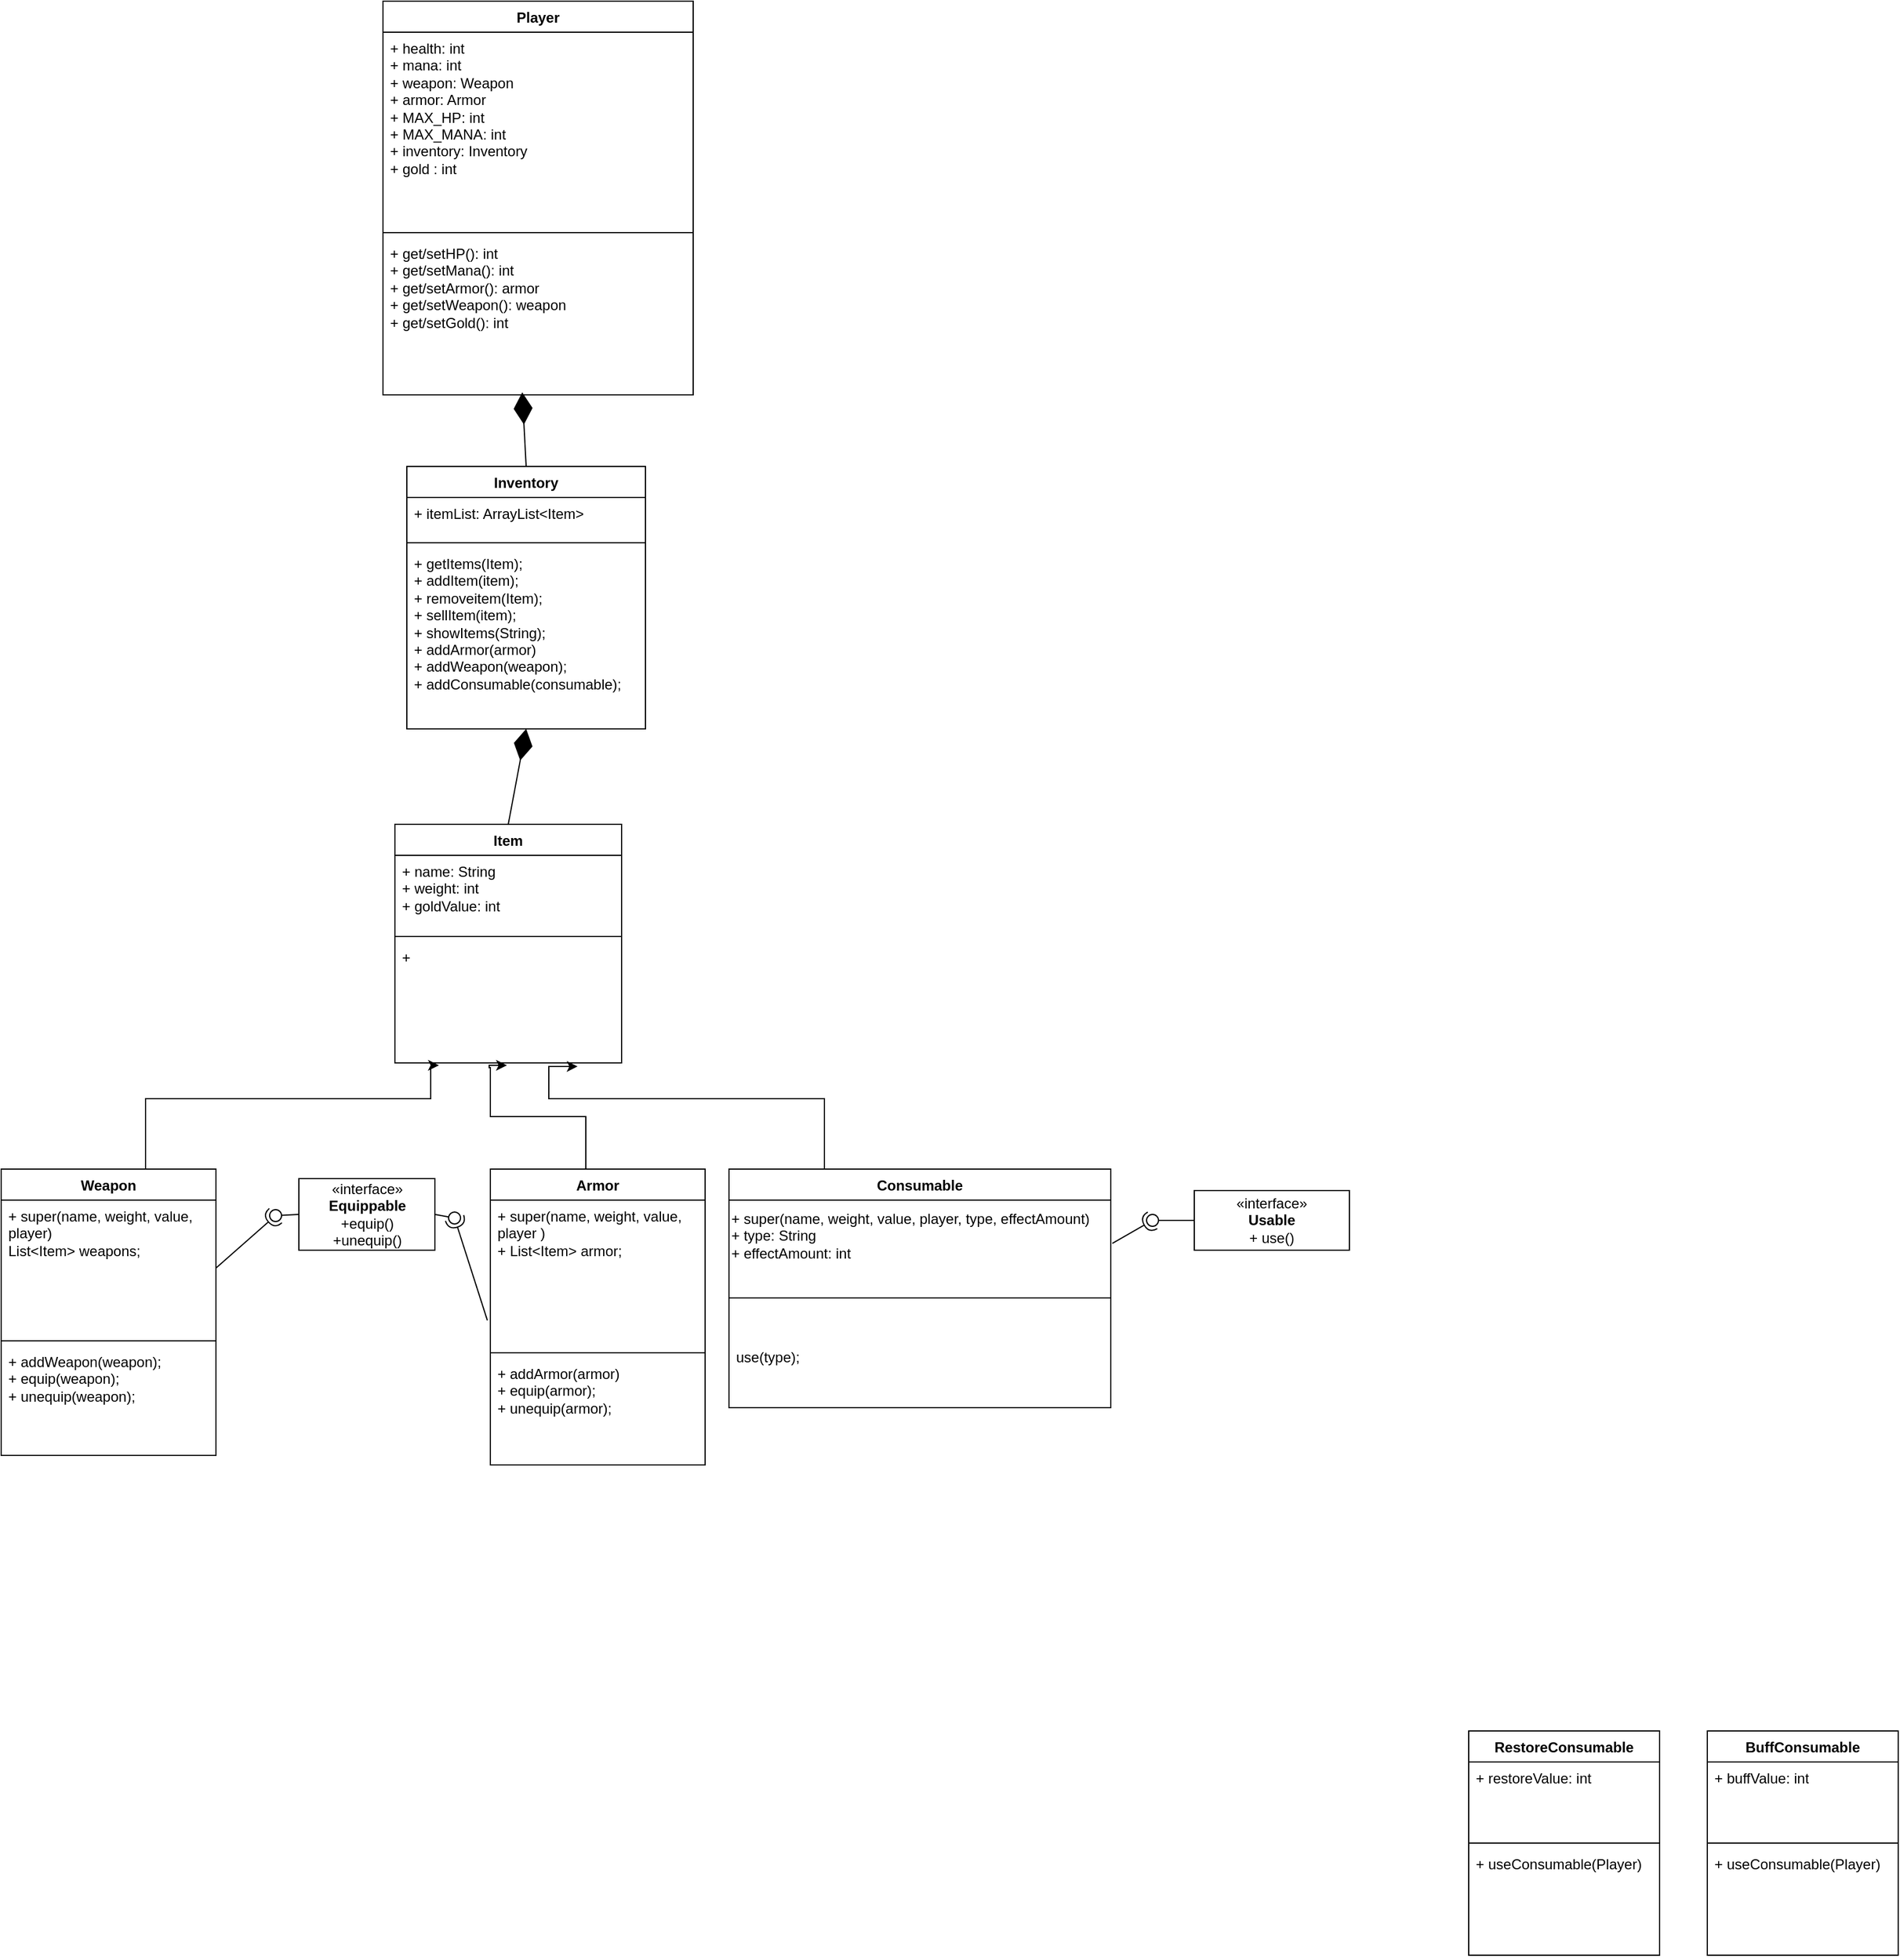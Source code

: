 <mxfile version="24.7.17">
  <diagram id="C5RBs43oDa-KdzZeNtuy" name="Page-1">
    <mxGraphModel dx="1310" dy="1848" grid="1" gridSize="10" guides="1" tooltips="1" connect="1" arrows="1" fold="1" page="1" pageScale="1" pageWidth="827" pageHeight="1169" math="0" shadow="0">
      <root>
        <mxCell id="WIyWlLk6GJQsqaUBKTNV-0" />
        <mxCell id="WIyWlLk6GJQsqaUBKTNV-1" parent="WIyWlLk6GJQsqaUBKTNV-0" />
        <mxCell id="xsOswrhXE7gqBYXkBlJc-1" value="Inventory" style="swimlane;fontStyle=1;align=center;verticalAlign=top;childLayout=stackLayout;horizontal=1;startSize=26;horizontalStack=0;resizeParent=1;resizeParentMax=0;resizeLast=0;collapsible=1;marginBottom=0;whiteSpace=wrap;html=1;" parent="WIyWlLk6GJQsqaUBKTNV-1" vertex="1">
          <mxGeometry x="390" y="-90" width="200" height="220" as="geometry" />
        </mxCell>
        <mxCell id="xsOswrhXE7gqBYXkBlJc-2" value="+ itemList: ArrayList&amp;lt;Item&amp;gt;" style="text;strokeColor=none;fillColor=none;align=left;verticalAlign=top;spacingLeft=4;spacingRight=4;overflow=hidden;rotatable=0;points=[[0,0.5],[1,0.5]];portConstraint=eastwest;whiteSpace=wrap;html=1;" parent="xsOswrhXE7gqBYXkBlJc-1" vertex="1">
          <mxGeometry y="26" width="200" height="34" as="geometry" />
        </mxCell>
        <mxCell id="xsOswrhXE7gqBYXkBlJc-3" value="" style="line;strokeWidth=1;fillColor=none;align=left;verticalAlign=middle;spacingTop=-1;spacingLeft=3;spacingRight=3;rotatable=0;labelPosition=right;points=[];portConstraint=eastwest;strokeColor=inherit;" parent="xsOswrhXE7gqBYXkBlJc-1" vertex="1">
          <mxGeometry y="60" width="200" height="8" as="geometry" />
        </mxCell>
        <mxCell id="xsOswrhXE7gqBYXkBlJc-4" value="&lt;div&gt;&lt;span data-darkreader-inline-color=&quot;&quot; data-darkreader-inline-bgcolor=&quot;&quot; style=&quot;background-color: initial; color: rgb(0, 0, 0); --darkreader-inline-bgcolor: initial; --darkreader-inline-color: #e8e6e3;&quot;&gt;+ getItems(Item);&lt;/span&gt;&lt;/div&gt;&lt;div&gt;&lt;span style=&quot;background-color: initial;&quot;&gt;+ addItem(item);&lt;/span&gt;&lt;/div&gt;&lt;div&gt;+ removeitem(Item);&lt;br&gt;&lt;/div&gt;&lt;div&gt;+ sellItem(item);&lt;/div&gt;&lt;div&gt;+ showItems(String);&lt;/div&gt;&lt;div&gt;+ addArmor(armor)&lt;/div&gt;&lt;div&gt;+ addWeapon(weapon);&lt;/div&gt;&lt;div&gt;+ addConsumable(consumable);&lt;/div&gt;" style="text;strokeColor=none;fillColor=none;align=left;verticalAlign=top;spacingLeft=4;spacingRight=4;overflow=hidden;rotatable=0;points=[[0,0.5],[1,0.5]];portConstraint=eastwest;whiteSpace=wrap;html=1;" parent="xsOswrhXE7gqBYXkBlJc-1" vertex="1">
          <mxGeometry y="68" width="200" height="152" as="geometry" />
        </mxCell>
        <mxCell id="xsOswrhXE7gqBYXkBlJc-5" value="Item" style="swimlane;fontStyle=1;align=center;verticalAlign=top;childLayout=stackLayout;horizontal=1;startSize=26;horizontalStack=0;resizeParent=1;resizeParentMax=0;resizeLast=0;collapsible=1;marginBottom=0;whiteSpace=wrap;html=1;" parent="WIyWlLk6GJQsqaUBKTNV-1" vertex="1">
          <mxGeometry x="380" y="210" width="190" height="200" as="geometry" />
        </mxCell>
        <mxCell id="xsOswrhXE7gqBYXkBlJc-6" value="+ name: String&lt;div&gt;+ weight: int&lt;/div&gt;&lt;div&gt;+ goldValue: int&lt;/div&gt;" style="text;strokeColor=none;fillColor=none;align=left;verticalAlign=top;spacingLeft=4;spacingRight=4;overflow=hidden;rotatable=0;points=[[0,0.5],[1,0.5]];portConstraint=eastwest;whiteSpace=wrap;html=1;" parent="xsOswrhXE7gqBYXkBlJc-5" vertex="1">
          <mxGeometry y="26" width="190" height="64" as="geometry" />
        </mxCell>
        <mxCell id="xsOswrhXE7gqBYXkBlJc-7" value="" style="line;strokeWidth=1;fillColor=none;align=left;verticalAlign=middle;spacingTop=-1;spacingLeft=3;spacingRight=3;rotatable=0;labelPosition=right;points=[];portConstraint=eastwest;strokeColor=inherit;" parent="xsOswrhXE7gqBYXkBlJc-5" vertex="1">
          <mxGeometry y="90" width="190" height="8" as="geometry" />
        </mxCell>
        <mxCell id="xsOswrhXE7gqBYXkBlJc-8" value="+" style="text;strokeColor=none;fillColor=none;align=left;verticalAlign=top;spacingLeft=4;spacingRight=4;overflow=hidden;rotatable=0;points=[[0,0.5],[1,0.5]];portConstraint=eastwest;whiteSpace=wrap;html=1;" parent="xsOswrhXE7gqBYXkBlJc-5" vertex="1">
          <mxGeometry y="98" width="190" height="102" as="geometry" />
        </mxCell>
        <mxCell id="xsOswrhXE7gqBYXkBlJc-9" value="Armor" style="swimlane;fontStyle=1;align=center;verticalAlign=top;childLayout=stackLayout;horizontal=1;startSize=26;horizontalStack=0;resizeParent=1;resizeParentMax=0;resizeLast=0;collapsible=1;marginBottom=0;whiteSpace=wrap;html=1;" parent="WIyWlLk6GJQsqaUBKTNV-1" vertex="1">
          <mxGeometry x="460" y="499" width="180" height="248" as="geometry" />
        </mxCell>
        <mxCell id="xsOswrhXE7gqBYXkBlJc-10" value="&lt;div&gt;+ super(name, weight, value, player )&lt;br&gt;&lt;/div&gt;&lt;div&gt;+ List&amp;lt;Item&amp;gt; armor;&lt;/div&gt;" style="text;strokeColor=none;fillColor=none;align=left;verticalAlign=top;spacingLeft=4;spacingRight=4;overflow=hidden;rotatable=0;points=[[0,0.5],[1,0.5]];portConstraint=eastwest;whiteSpace=wrap;html=1;" parent="xsOswrhXE7gqBYXkBlJc-9" vertex="1">
          <mxGeometry y="26" width="180" height="124" as="geometry" />
        </mxCell>
        <mxCell id="xsOswrhXE7gqBYXkBlJc-11" value="" style="line;strokeWidth=1;fillColor=none;align=left;verticalAlign=middle;spacingTop=-1;spacingLeft=3;spacingRight=3;rotatable=0;labelPosition=right;points=[];portConstraint=eastwest;strokeColor=inherit;" parent="xsOswrhXE7gqBYXkBlJc-9" vertex="1">
          <mxGeometry y="150" width="180" height="8" as="geometry" />
        </mxCell>
        <mxCell id="xsOswrhXE7gqBYXkBlJc-12" value="&lt;div&gt;+ addArmor(armor)&lt;/div&gt;&lt;div&gt;+ equip(armor);&lt;/div&gt;&lt;div&gt;+ unequip(armor);&lt;/div&gt;" style="text;strokeColor=none;fillColor=none;align=left;verticalAlign=top;spacingLeft=4;spacingRight=4;overflow=hidden;rotatable=0;points=[[0,0.5],[1,0.5]];portConstraint=eastwest;whiteSpace=wrap;html=1;" parent="xsOswrhXE7gqBYXkBlJc-9" vertex="1">
          <mxGeometry y="158" width="180" height="90" as="geometry" />
        </mxCell>
        <mxCell id="xsOswrhXE7gqBYXkBlJc-13" value="Consumable" style="swimlane;fontStyle=1;align=center;verticalAlign=top;childLayout=stackLayout;horizontal=1;startSize=26;horizontalStack=0;resizeParent=1;resizeParentMax=0;resizeLast=0;collapsible=1;marginBottom=0;whiteSpace=wrap;html=1;" parent="WIyWlLk6GJQsqaUBKTNV-1" vertex="1">
          <mxGeometry x="660" y="499" width="320" height="200" as="geometry" />
        </mxCell>
        <mxCell id="xsOswrhXE7gqBYXkBlJc-14" value="+ super(name, weight, value, player, type, effectAmount)&lt;div&gt;+ type: String&lt;/div&gt;&lt;div&gt;+ effectAmount: int&lt;/div&gt;" style="text;html=1;align=left;verticalAlign=middle;resizable=0;points=[];autosize=1;strokeColor=none;fillColor=none;" parent="xsOswrhXE7gqBYXkBlJc-13" vertex="1">
          <mxGeometry y="26" width="320" height="60" as="geometry" />
        </mxCell>
        <mxCell id="xsOswrhXE7gqBYXkBlJc-15" value="" style="line;strokeWidth=1;fillColor=none;align=left;verticalAlign=middle;spacingTop=-1;spacingLeft=3;spacingRight=3;rotatable=0;labelPosition=right;points=[];portConstraint=eastwest;strokeColor=inherit;" parent="xsOswrhXE7gqBYXkBlJc-13" vertex="1">
          <mxGeometry y="86" width="320" height="44" as="geometry" />
        </mxCell>
        <mxCell id="xsOswrhXE7gqBYXkBlJc-16" value="&lt;div&gt;&lt;br&gt;&lt;/div&gt;use(type);" style="text;strokeColor=none;fillColor=none;align=left;verticalAlign=top;spacingLeft=4;spacingRight=4;overflow=hidden;rotatable=0;points=[[0,0.5],[1,0.5]];portConstraint=eastwest;whiteSpace=wrap;html=1;" parent="xsOswrhXE7gqBYXkBlJc-13" vertex="1">
          <mxGeometry y="130" width="320" height="70" as="geometry" />
        </mxCell>
        <mxCell id="xsOswrhXE7gqBYXkBlJc-17" value="«interface»&lt;br&gt;&lt;b&gt;Equippable&lt;/b&gt;&lt;div&gt;+equip()&lt;/div&gt;&lt;div&gt;+unequip()&lt;/div&gt;" style="html=1;whiteSpace=wrap;" parent="WIyWlLk6GJQsqaUBKTNV-1" vertex="1">
          <mxGeometry x="299.5" y="507" width="114" height="60" as="geometry" />
        </mxCell>
        <mxCell id="xsOswrhXE7gqBYXkBlJc-18" value="«interface»&lt;br&gt;&lt;div&gt;&lt;b&gt;Usable&lt;br&gt;&lt;/b&gt;&lt;/div&gt;&lt;div&gt;+ use()&lt;/div&gt;" style="html=1;whiteSpace=wrap;" parent="WIyWlLk6GJQsqaUBKTNV-1" vertex="1">
          <mxGeometry x="1050" y="517" width="130" height="50" as="geometry" />
        </mxCell>
        <mxCell id="xsOswrhXE7gqBYXkBlJc-19" style="edgeStyle=orthogonalEdgeStyle;rounded=0;orthogonalLoop=1;jettySize=auto;html=1;entryX=0.194;entryY=1.02;entryDx=0;entryDy=0;entryPerimeter=0;" parent="WIyWlLk6GJQsqaUBKTNV-1" target="xsOswrhXE7gqBYXkBlJc-8" edge="1">
          <mxGeometry relative="1" as="geometry">
            <mxPoint x="170" y="499" as="sourcePoint" />
            <Array as="points">
              <mxPoint x="171" y="499" />
              <mxPoint x="171" y="440" />
              <mxPoint x="410" y="440" />
              <mxPoint x="410" y="414" />
              <mxPoint x="411" y="414" />
            </Array>
          </mxGeometry>
        </mxCell>
        <mxCell id="xsOswrhXE7gqBYXkBlJc-20" style="edgeStyle=orthogonalEdgeStyle;rounded=0;orthogonalLoop=1;jettySize=auto;html=1;entryX=0.494;entryY=1.02;entryDx=0;entryDy=0;entryPerimeter=0;" parent="WIyWlLk6GJQsqaUBKTNV-1" source="xsOswrhXE7gqBYXkBlJc-9" target="xsOswrhXE7gqBYXkBlJc-8" edge="1">
          <mxGeometry relative="1" as="geometry">
            <Array as="points">
              <mxPoint x="540" y="455" />
              <mxPoint x="460" y="455" />
              <mxPoint x="460" y="414" />
              <mxPoint x="459" y="414" />
            </Array>
          </mxGeometry>
        </mxCell>
        <mxCell id="xsOswrhXE7gqBYXkBlJc-21" style="edgeStyle=orthogonalEdgeStyle;rounded=0;orthogonalLoop=1;jettySize=auto;html=1;entryX=0.806;entryY=1.029;entryDx=0;entryDy=0;entryPerimeter=0;" parent="WIyWlLk6GJQsqaUBKTNV-1" source="xsOswrhXE7gqBYXkBlJc-13" target="xsOswrhXE7gqBYXkBlJc-8" edge="1">
          <mxGeometry relative="1" as="geometry">
            <Array as="points">
              <mxPoint x="740" y="440" />
              <mxPoint x="509" y="440" />
            </Array>
          </mxGeometry>
        </mxCell>
        <mxCell id="xsOswrhXE7gqBYXkBlJc-22" value="" style="endArrow=diamondThin;endFill=1;endSize=24;html=1;rounded=0;exitX=0.5;exitY=0;exitDx=0;exitDy=0;" parent="WIyWlLk6GJQsqaUBKTNV-1" source="xsOswrhXE7gqBYXkBlJc-5" edge="1">
          <mxGeometry width="160" relative="1" as="geometry">
            <mxPoint x="150" y="210" as="sourcePoint" />
            <mxPoint x="490" y="130" as="targetPoint" />
          </mxGeometry>
        </mxCell>
        <mxCell id="xsOswrhXE7gqBYXkBlJc-23" value="" style="rounded=0;orthogonalLoop=1;jettySize=auto;html=1;endArrow=halfCircle;endFill=0;endSize=6;strokeWidth=1;sketch=0;exitX=1.004;exitY=0.605;exitDx=0;exitDy=0;entryX=0.129;entryY=0.643;entryDx=0;entryDy=0;entryPerimeter=0;exitPerimeter=0;" parent="WIyWlLk6GJQsqaUBKTNV-1" target="xsOswrhXE7gqBYXkBlJc-25" edge="1" source="xsOswrhXE7gqBYXkBlJc-14">
          <mxGeometry relative="1" as="geometry">
            <mxPoint x="820" y="552" as="sourcePoint" />
            <mxPoint x="770" y="250" as="targetPoint" />
            <Array as="points" />
          </mxGeometry>
        </mxCell>
        <mxCell id="xsOswrhXE7gqBYXkBlJc-24" value="" style="rounded=0;orthogonalLoop=1;jettySize=auto;html=1;endArrow=oval;endFill=0;sketch=0;sourcePerimeterSpacing=0;targetPerimeterSpacing=0;endSize=10;exitX=0;exitY=0.5;exitDx=0;exitDy=0;entryX=0.67;entryY=0.848;entryDx=0;entryDy=0;entryPerimeter=0;" parent="WIyWlLk6GJQsqaUBKTNV-1" source="xsOswrhXE7gqBYXkBlJc-18" target="xsOswrhXE7gqBYXkBlJc-25" edge="1">
          <mxGeometry relative="1" as="geometry">
            <mxPoint x="760" y="384" as="sourcePoint" />
            <mxPoint x="780" y="384" as="targetPoint" />
          </mxGeometry>
        </mxCell>
        <mxCell id="xsOswrhXE7gqBYXkBlJc-25" value="" style="ellipse;whiteSpace=wrap;html=1;align=center;aspect=fixed;fillColor=none;strokeColor=none;resizable=0;perimeter=centerPerimeter;rotatable=0;allowArrows=0;points=[];outlineConnect=1;" parent="WIyWlLk6GJQsqaUBKTNV-1" vertex="1">
          <mxGeometry x="1010" y="537" width="10" height="10" as="geometry" />
        </mxCell>
        <mxCell id="xsOswrhXE7gqBYXkBlJc-26" value="" style="rounded=0;orthogonalLoop=1;jettySize=auto;html=1;endArrow=halfCircle;endFill=0;endSize=6;strokeWidth=1;sketch=0;exitX=-0.014;exitY=0.813;exitDx=0;exitDy=0;exitPerimeter=0;" parent="WIyWlLk6GJQsqaUBKTNV-1" source="xsOswrhXE7gqBYXkBlJc-10" edge="1">
          <mxGeometry relative="1" as="geometry">
            <mxPoint x="434" y="635" as="sourcePoint" />
            <mxPoint x="430" y="540" as="targetPoint" />
          </mxGeometry>
        </mxCell>
        <mxCell id="xsOswrhXE7gqBYXkBlJc-27" value="" style="rounded=0;orthogonalLoop=1;jettySize=auto;html=1;endArrow=oval;endFill=0;sketch=0;sourcePerimeterSpacing=0;targetPerimeterSpacing=0;endSize=10;exitX=1;exitY=0.5;exitDx=0;exitDy=0;" parent="WIyWlLk6GJQsqaUBKTNV-1" source="xsOswrhXE7gqBYXkBlJc-17" edge="1">
          <mxGeometry relative="1" as="geometry">
            <mxPoint x="394" y="635" as="sourcePoint" />
            <mxPoint x="430" y="540" as="targetPoint" />
          </mxGeometry>
        </mxCell>
        <mxCell id="xsOswrhXE7gqBYXkBlJc-28" value="" style="ellipse;whiteSpace=wrap;html=1;align=center;aspect=fixed;fillColor=none;strokeColor=none;resizable=0;perimeter=centerPerimeter;rotatable=0;allowArrows=0;points=[];outlineConnect=1;" parent="WIyWlLk6GJQsqaUBKTNV-1" vertex="1">
          <mxGeometry x="409" y="630" width="10" height="10" as="geometry" />
        </mxCell>
        <mxCell id="xsOswrhXE7gqBYXkBlJc-29" value="" style="rounded=0;orthogonalLoop=1;jettySize=auto;html=1;endArrow=halfCircle;endFill=0;endSize=6;strokeWidth=1;sketch=0;exitX=1;exitY=0.5;exitDx=0;exitDy=0;" parent="WIyWlLk6GJQsqaUBKTNV-1" source="xsOswrhXE7gqBYXkBlJc-41" edge="1">
          <mxGeometry relative="1" as="geometry">
            <mxPoint x="250.8" y="540.616" as="sourcePoint" />
            <mxPoint x="280" y="538" as="targetPoint" />
          </mxGeometry>
        </mxCell>
        <mxCell id="xsOswrhXE7gqBYXkBlJc-30" value="" style="rounded=0;orthogonalLoop=1;jettySize=auto;html=1;endArrow=oval;endFill=0;sketch=0;sourcePerimeterSpacing=0;targetPerimeterSpacing=0;endSize=10;exitX=0;exitY=0.5;exitDx=0;exitDy=0;" parent="WIyWlLk6GJQsqaUBKTNV-1" source="xsOswrhXE7gqBYXkBlJc-17" edge="1">
          <mxGeometry relative="1" as="geometry">
            <mxPoint x="264" y="615" as="sourcePoint" />
            <mxPoint x="280" y="538" as="targetPoint" />
          </mxGeometry>
        </mxCell>
        <mxCell id="xsOswrhXE7gqBYXkBlJc-31" value="" style="ellipse;whiteSpace=wrap;html=1;align=center;aspect=fixed;fillColor=none;strokeColor=none;resizable=0;perimeter=centerPerimeter;rotatable=0;allowArrows=0;points=[];outlineConnect=1;" parent="WIyWlLk6GJQsqaUBKTNV-1" vertex="1">
          <mxGeometry x="279" y="610" width="10" height="10" as="geometry" />
        </mxCell>
        <mxCell id="xsOswrhXE7gqBYXkBlJc-32" value="&lt;div&gt;RestoreConsumable&lt;/div&gt;" style="swimlane;fontStyle=1;align=center;verticalAlign=top;childLayout=stackLayout;horizontal=1;startSize=26;horizontalStack=0;resizeParent=1;resizeParentMax=0;resizeLast=0;collapsible=1;marginBottom=0;whiteSpace=wrap;html=1;" parent="WIyWlLk6GJQsqaUBKTNV-1" vertex="1">
          <mxGeometry x="1280" y="970" width="160" height="188" as="geometry" />
        </mxCell>
        <mxCell id="xsOswrhXE7gqBYXkBlJc-33" value="+ restoreValue: int" style="text;strokeColor=none;fillColor=none;align=left;verticalAlign=top;spacingLeft=4;spacingRight=4;overflow=hidden;rotatable=0;points=[[0,0.5],[1,0.5]];portConstraint=eastwest;whiteSpace=wrap;html=1;" parent="xsOswrhXE7gqBYXkBlJc-32" vertex="1">
          <mxGeometry y="26" width="160" height="64" as="geometry" />
        </mxCell>
        <mxCell id="xsOswrhXE7gqBYXkBlJc-34" value="" style="line;strokeWidth=1;fillColor=none;align=left;verticalAlign=middle;spacingTop=-1;spacingLeft=3;spacingRight=3;rotatable=0;labelPosition=right;points=[];portConstraint=eastwest;strokeColor=inherit;" parent="xsOswrhXE7gqBYXkBlJc-32" vertex="1">
          <mxGeometry y="90" width="160" height="8" as="geometry" />
        </mxCell>
        <mxCell id="xsOswrhXE7gqBYXkBlJc-35" value="+ useConsumable(Player)" style="text;strokeColor=none;fillColor=none;align=left;verticalAlign=top;spacingLeft=4;spacingRight=4;overflow=hidden;rotatable=0;points=[[0,0.5],[1,0.5]];portConstraint=eastwest;whiteSpace=wrap;html=1;" parent="xsOswrhXE7gqBYXkBlJc-32" vertex="1">
          <mxGeometry y="98" width="160" height="90" as="geometry" />
        </mxCell>
        <mxCell id="xsOswrhXE7gqBYXkBlJc-36" value="BuffConsumable" style="swimlane;fontStyle=1;align=center;verticalAlign=top;childLayout=stackLayout;horizontal=1;startSize=26;horizontalStack=0;resizeParent=1;resizeParentMax=0;resizeLast=0;collapsible=1;marginBottom=0;whiteSpace=wrap;html=1;" parent="WIyWlLk6GJQsqaUBKTNV-1" vertex="1">
          <mxGeometry x="1480" y="970" width="160" height="188" as="geometry" />
        </mxCell>
        <mxCell id="xsOswrhXE7gqBYXkBlJc-37" value="+ buffValue: int" style="text;strokeColor=none;fillColor=none;align=left;verticalAlign=top;spacingLeft=4;spacingRight=4;overflow=hidden;rotatable=0;points=[[0,0.5],[1,0.5]];portConstraint=eastwest;whiteSpace=wrap;html=1;" parent="xsOswrhXE7gqBYXkBlJc-36" vertex="1">
          <mxGeometry y="26" width="160" height="64" as="geometry" />
        </mxCell>
        <mxCell id="xsOswrhXE7gqBYXkBlJc-38" value="" style="line;strokeWidth=1;fillColor=none;align=left;verticalAlign=middle;spacingTop=-1;spacingLeft=3;spacingRight=3;rotatable=0;labelPosition=right;points=[];portConstraint=eastwest;strokeColor=inherit;" parent="xsOswrhXE7gqBYXkBlJc-36" vertex="1">
          <mxGeometry y="90" width="160" height="8" as="geometry" />
        </mxCell>
        <mxCell id="xsOswrhXE7gqBYXkBlJc-39" value="+ useConsumable(Player)&amp;nbsp;" style="text;strokeColor=none;fillColor=none;align=left;verticalAlign=top;spacingLeft=4;spacingRight=4;overflow=hidden;rotatable=0;points=[[0,0.5],[1,0.5]];portConstraint=eastwest;whiteSpace=wrap;html=1;" parent="xsOswrhXE7gqBYXkBlJc-36" vertex="1">
          <mxGeometry y="98" width="160" height="90" as="geometry" />
        </mxCell>
        <mxCell id="xsOswrhXE7gqBYXkBlJc-40" value="Weapon" style="swimlane;fontStyle=1;align=center;verticalAlign=top;childLayout=stackLayout;horizontal=1;startSize=26;horizontalStack=0;resizeParent=1;resizeParentMax=0;resizeLast=0;collapsible=1;marginBottom=0;whiteSpace=wrap;html=1;" parent="WIyWlLk6GJQsqaUBKTNV-1" vertex="1">
          <mxGeometry x="50" y="499" width="180" height="240" as="geometry" />
        </mxCell>
        <mxCell id="xsOswrhXE7gqBYXkBlJc-41" value="&lt;div&gt;+ super(name, weight, value, player)&lt;/div&gt;&lt;div&gt;List&amp;lt;Item&amp;gt; weapons;&lt;/div&gt;&lt;div&gt;&lt;br&gt;&lt;/div&gt;" style="text;strokeColor=none;fillColor=none;align=left;verticalAlign=top;spacingLeft=4;spacingRight=4;overflow=hidden;rotatable=0;points=[[0,0.5],[1,0.5]];portConstraint=eastwest;whiteSpace=wrap;html=1;" parent="xsOswrhXE7gqBYXkBlJc-40" vertex="1">
          <mxGeometry y="26" width="180" height="114" as="geometry" />
        </mxCell>
        <mxCell id="xsOswrhXE7gqBYXkBlJc-42" value="" style="line;strokeWidth=1;fillColor=none;align=left;verticalAlign=middle;spacingTop=-1;spacingLeft=3;spacingRight=3;rotatable=0;labelPosition=right;points=[];portConstraint=eastwest;strokeColor=inherit;" parent="xsOswrhXE7gqBYXkBlJc-40" vertex="1">
          <mxGeometry y="140" width="180" height="8" as="geometry" />
        </mxCell>
        <mxCell id="xsOswrhXE7gqBYXkBlJc-43" value="&lt;div&gt;+ addWeapon(weapon);&lt;/div&gt;&lt;div&gt;+ equip(weapon);&lt;/div&gt;&lt;div&gt;+ unequip(weapon);&lt;/div&gt;" style="text;strokeColor=none;fillColor=none;align=left;verticalAlign=top;spacingLeft=4;spacingRight=4;overflow=hidden;rotatable=0;points=[[0,0.5],[1,0.5]];portConstraint=eastwest;whiteSpace=wrap;html=1;" parent="xsOswrhXE7gqBYXkBlJc-40" vertex="1">
          <mxGeometry y="148" width="180" height="92" as="geometry" />
        </mxCell>
        <mxCell id="xsOswrhXE7gqBYXkBlJc-44" value="Player" style="swimlane;fontStyle=1;align=center;verticalAlign=top;childLayout=stackLayout;horizontal=1;startSize=26;horizontalStack=0;resizeParent=1;resizeParentMax=0;resizeLast=0;collapsible=1;marginBottom=0;whiteSpace=wrap;html=1;" parent="WIyWlLk6GJQsqaUBKTNV-1" vertex="1">
          <mxGeometry x="370" y="-480" width="260" height="330" as="geometry" />
        </mxCell>
        <mxCell id="xsOswrhXE7gqBYXkBlJc-45" value="+ health: int&lt;div&gt;+ mana: int&lt;/div&gt;&lt;div&gt;+ weapon: Weapon&lt;/div&gt;&lt;div&gt;+ armor: Armor&lt;/div&gt;&lt;div&gt;+ MAX_HP: int&lt;/div&gt;&lt;div&gt;+ MAX_MANA: int&lt;/div&gt;&lt;div&gt;+ inventory: Inventory&lt;/div&gt;&lt;div&gt;+ gold : int&amp;nbsp;&lt;/div&gt;&lt;div&gt;&lt;br&gt;&lt;/div&gt;" style="text;strokeColor=none;fillColor=none;align=left;verticalAlign=top;spacingLeft=4;spacingRight=4;overflow=hidden;rotatable=0;points=[[0,0.5],[1,0.5]];portConstraint=eastwest;whiteSpace=wrap;html=1;" parent="xsOswrhXE7gqBYXkBlJc-44" vertex="1">
          <mxGeometry y="26" width="260" height="164" as="geometry" />
        </mxCell>
        <mxCell id="xsOswrhXE7gqBYXkBlJc-46" value="" style="line;strokeWidth=1;fillColor=none;align=left;verticalAlign=middle;spacingTop=-1;spacingLeft=3;spacingRight=3;rotatable=0;labelPosition=right;points=[];portConstraint=eastwest;strokeColor=inherit;" parent="xsOswrhXE7gqBYXkBlJc-44" vertex="1">
          <mxGeometry y="190" width="260" height="8" as="geometry" />
        </mxCell>
        <mxCell id="xsOswrhXE7gqBYXkBlJc-47" value="&lt;div&gt;+ get/setHP(): int&lt;/div&gt;&lt;div&gt;+ get/setMana(): int&lt;/div&gt;&lt;div&gt;+ get/setArmor(): armor&lt;/div&gt;&lt;div&gt;+ get/setWeapon(): weapon&lt;/div&gt;&lt;div&gt;+ get/setGold(): int&lt;/div&gt;&lt;div&gt;&lt;br&gt;&lt;/div&gt;" style="text;strokeColor=none;fillColor=none;align=left;verticalAlign=top;spacingLeft=4;spacingRight=4;overflow=hidden;rotatable=0;points=[[0,0.5],[1,0.5]];portConstraint=eastwest;whiteSpace=wrap;html=1;" parent="xsOswrhXE7gqBYXkBlJc-44" vertex="1">
          <mxGeometry y="198" width="260" height="132" as="geometry" />
        </mxCell>
        <mxCell id="xsOswrhXE7gqBYXkBlJc-48" value="" style="endArrow=diamondThin;endFill=1;endSize=24;html=1;rounded=0;entryX=0.449;entryY=0.984;entryDx=0;entryDy=0;entryPerimeter=0;exitX=0.5;exitY=0;exitDx=0;exitDy=0;" parent="WIyWlLk6GJQsqaUBKTNV-1" target="xsOswrhXE7gqBYXkBlJc-47" edge="1" source="xsOswrhXE7gqBYXkBlJc-1">
          <mxGeometry width="160" relative="1" as="geometry">
            <mxPoint x="540" y="110" as="sourcePoint" />
            <mxPoint x="579" y="109.986" as="targetPoint" />
          </mxGeometry>
        </mxCell>
      </root>
    </mxGraphModel>
  </diagram>
</mxfile>
